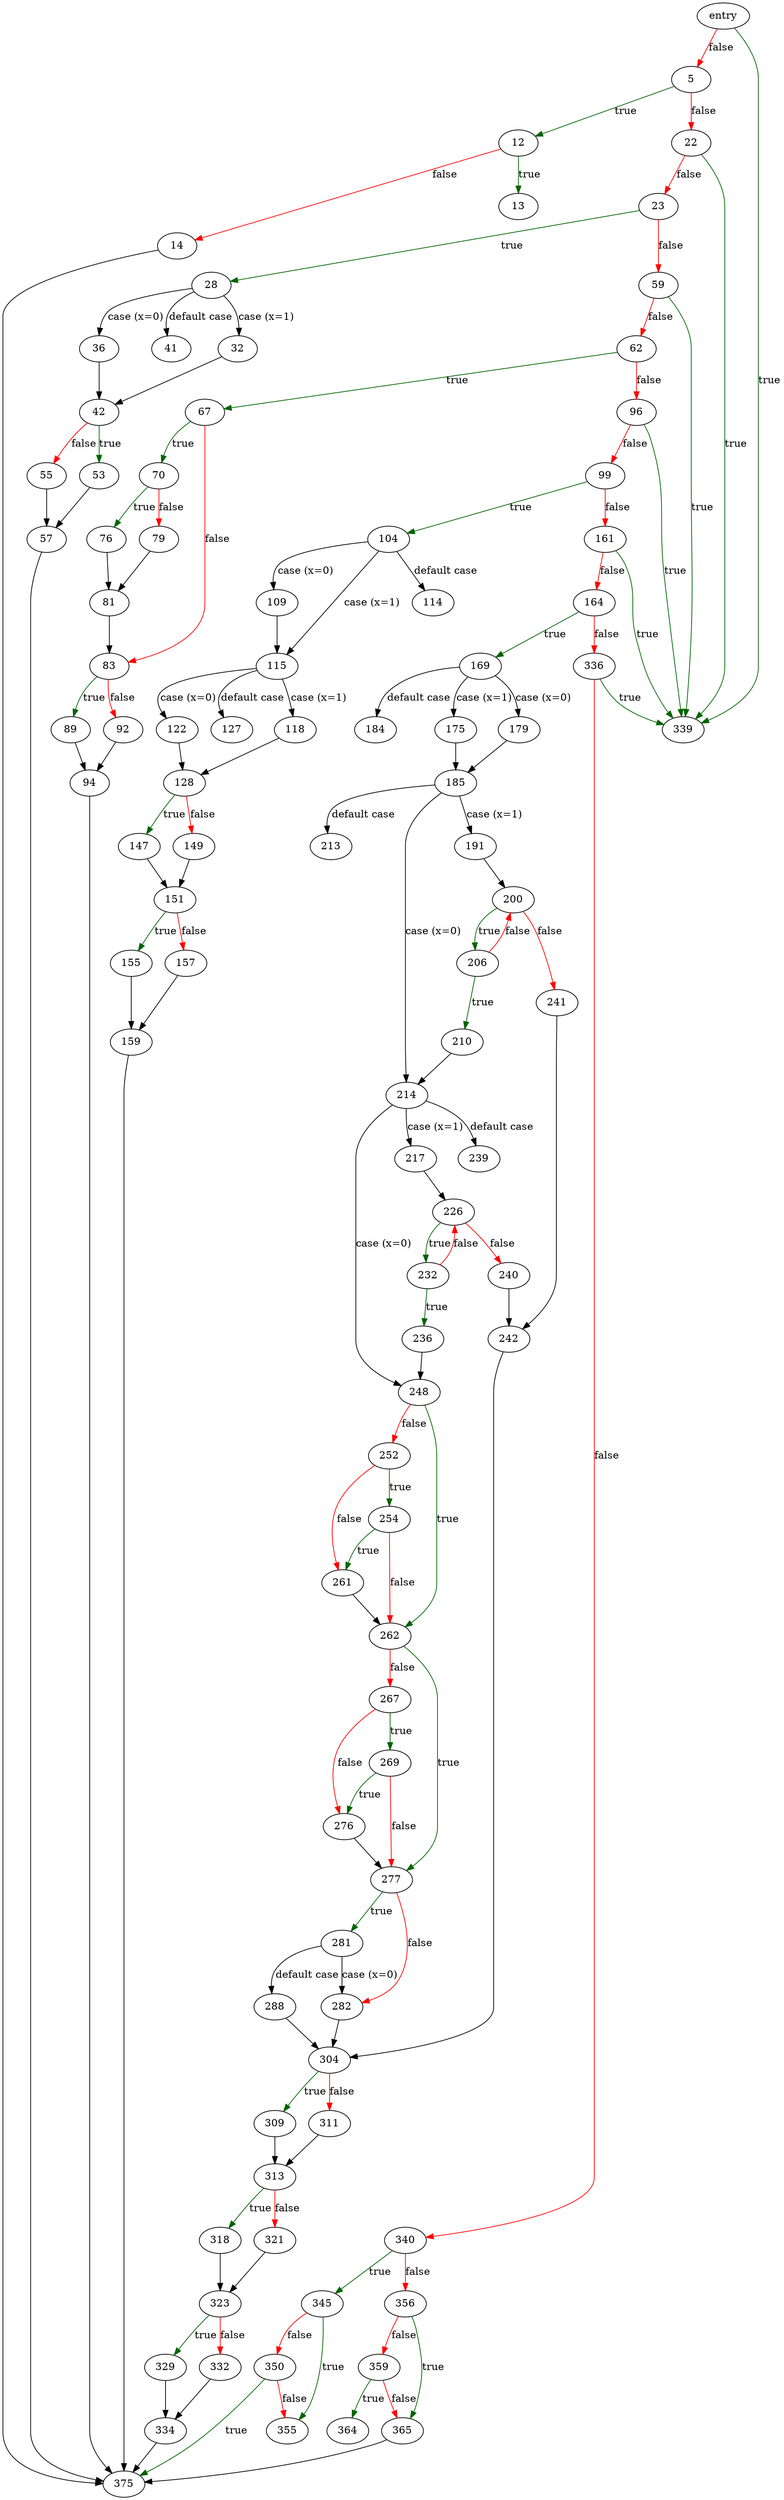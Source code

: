 digraph "eval6" {
	// Node definitions.
	1 [label=entry];
	5;
	12;
	13;
	14;
	22;
	23;
	28;
	32;
	36;
	41;
	42;
	53;
	55;
	57;
	59;
	62;
	67;
	70;
	76;
	79;
	81;
	83;
	89;
	92;
	94;
	96;
	99;
	104;
	109;
	114;
	115;
	118;
	122;
	127;
	128;
	147;
	149;
	151;
	155;
	157;
	159;
	161;
	164;
	169;
	175;
	179;
	184;
	185;
	191;
	200;
	206;
	210;
	213;
	214;
	217;
	226;
	232;
	236;
	239;
	240;
	241;
	242;
	248;
	252;
	254;
	261;
	262;
	267;
	269;
	276;
	277;
	281;
	282;
	288;
	304;
	309;
	311;
	313;
	318;
	321;
	323;
	329;
	332;
	334;
	336;
	339;
	340;
	345;
	350;
	355;
	356;
	359;
	364;
	365;
	375;

	// Edge definitions.
	1 -> 5 [
		color=red
		label=false
	];
	1 -> 339 [
		color=darkgreen
		label=true
	];
	5 -> 12 [
		color=darkgreen
		label=true
	];
	5 -> 22 [
		color=red
		label=false
	];
	12 -> 13 [
		color=darkgreen
		label=true
	];
	12 -> 14 [
		color=red
		label=false
	];
	14 -> 375;
	22 -> 23 [
		color=red
		label=false
	];
	22 -> 339 [
		color=darkgreen
		label=true
	];
	23 -> 28 [
		color=darkgreen
		label=true
	];
	23 -> 59 [
		color=red
		label=false
	];
	28 -> 32 [label="case (x=1)"];
	28 -> 36 [label="case (x=0)"];
	28 -> 41 [label="default case"];
	32 -> 42;
	36 -> 42;
	42 -> 53 [
		color=darkgreen
		label=true
	];
	42 -> 55 [
		color=red
		label=false
	];
	53 -> 57;
	55 -> 57;
	57 -> 375;
	59 -> 62 [
		color=red
		label=false
	];
	59 -> 339 [
		color=darkgreen
		label=true
	];
	62 -> 67 [
		color=darkgreen
		label=true
	];
	62 -> 96 [
		color=red
		label=false
	];
	67 -> 70 [
		color=darkgreen
		label=true
	];
	67 -> 83 [
		color=red
		label=false
	];
	70 -> 76 [
		color=darkgreen
		label=true
	];
	70 -> 79 [
		color=red
		label=false
	];
	76 -> 81;
	79 -> 81;
	81 -> 83;
	83 -> 89 [
		color=darkgreen
		label=true
	];
	83 -> 92 [
		color=red
		label=false
	];
	89 -> 94;
	92 -> 94;
	94 -> 375;
	96 -> 99 [
		color=red
		label=false
	];
	96 -> 339 [
		color=darkgreen
		label=true
	];
	99 -> 104 [
		color=darkgreen
		label=true
	];
	99 -> 161 [
		color=red
		label=false
	];
	104 -> 109 [label="case (x=0)"];
	104 -> 114 [label="default case"];
	104 -> 115 [label="case (x=1)"];
	109 -> 115;
	115 -> 118 [label="case (x=1)"];
	115 -> 122 [label="case (x=0)"];
	115 -> 127 [label="default case"];
	118 -> 128;
	122 -> 128;
	128 -> 147 [
		color=darkgreen
		label=true
	];
	128 -> 149 [
		color=red
		label=false
	];
	147 -> 151;
	149 -> 151;
	151 -> 155 [
		color=darkgreen
		label=true
	];
	151 -> 157 [
		color=red
		label=false
	];
	155 -> 159;
	157 -> 159;
	159 -> 375;
	161 -> 164 [
		color=red
		label=false
	];
	161 -> 339 [
		color=darkgreen
		label=true
	];
	164 -> 169 [
		color=darkgreen
		label=true
	];
	164 -> 336 [
		color=red
		label=false
	];
	169 -> 175 [label="case (x=1)"];
	169 -> 179 [label="case (x=0)"];
	169 -> 184 [label="default case"];
	175 -> 185;
	179 -> 185;
	185 -> 191 [label="case (x=1)"];
	185 -> 213 [label="default case"];
	185 -> 214 [label="case (x=0)"];
	191 -> 200;
	200 -> 206 [
		color=darkgreen
		label=true
	];
	200 -> 241 [
		color=red
		label=false
	];
	206 -> 200 [
		color=red
		label=false
	];
	206 -> 210 [
		color=darkgreen
		label=true
	];
	210 -> 214;
	214 -> 217 [label="case (x=1)"];
	214 -> 239 [label="default case"];
	214 -> 248 [label="case (x=0)"];
	217 -> 226;
	226 -> 232 [
		color=darkgreen
		label=true
	];
	226 -> 240 [
		color=red
		label=false
	];
	232 -> 226 [
		color=red
		label=false
	];
	232 -> 236 [
		color=darkgreen
		label=true
	];
	236 -> 248;
	240 -> 242;
	241 -> 242;
	242 -> 304;
	248 -> 252 [
		color=red
		label=false
	];
	248 -> 262 [
		color=darkgreen
		label=true
	];
	252 -> 254 [
		color=darkgreen
		label=true
	];
	252 -> 261 [
		color=red
		label=false
	];
	254 -> 261 [
		color=darkgreen
		label=true
	];
	254 -> 262 [
		color=red
		label=false
	];
	261 -> 262;
	262 -> 267 [
		color=red
		label=false
	];
	262 -> 277 [
		color=darkgreen
		label=true
	];
	267 -> 269 [
		color=darkgreen
		label=true
	];
	267 -> 276 [
		color=red
		label=false
	];
	269 -> 276 [
		color=darkgreen
		label=true
	];
	269 -> 277 [
		color=red
		label=false
	];
	276 -> 277;
	277 -> 281 [
		color=darkgreen
		label=true
	];
	277 -> 282 [
		color=red
		label=false
	];
	281 -> 282 [label="case (x=0)"];
	281 -> 288 [label="default case"];
	282 -> 304;
	288 -> 304;
	304 -> 309 [
		color=darkgreen
		label=true
	];
	304 -> 311 [
		color=red
		label=false
	];
	309 -> 313;
	311 -> 313;
	313 -> 318 [
		color=darkgreen
		label=true
	];
	313 -> 321 [
		color=red
		label=false
	];
	318 -> 323;
	321 -> 323;
	323 -> 329 [
		color=darkgreen
		label=true
	];
	323 -> 332 [
		color=red
		label=false
	];
	329 -> 334;
	332 -> 334;
	334 -> 375;
	336 -> 339 [
		color=darkgreen
		label=true
	];
	336 -> 340 [
		color=red
		label=false
	];
	340 -> 345 [
		color=darkgreen
		label=true
	];
	340 -> 356 [
		color=red
		label=false
	];
	345 -> 350 [
		color=red
		label=false
	];
	345 -> 355 [
		color=darkgreen
		label=true
	];
	350 -> 355 [
		color=red
		label=false
	];
	350 -> 375 [
		color=darkgreen
		label=true
	];
	356 -> 359 [
		color=red
		label=false
	];
	356 -> 365 [
		color=darkgreen
		label=true
	];
	359 -> 364 [
		color=darkgreen
		label=true
	];
	359 -> 365 [
		color=red
		label=false
	];
	365 -> 375;
}